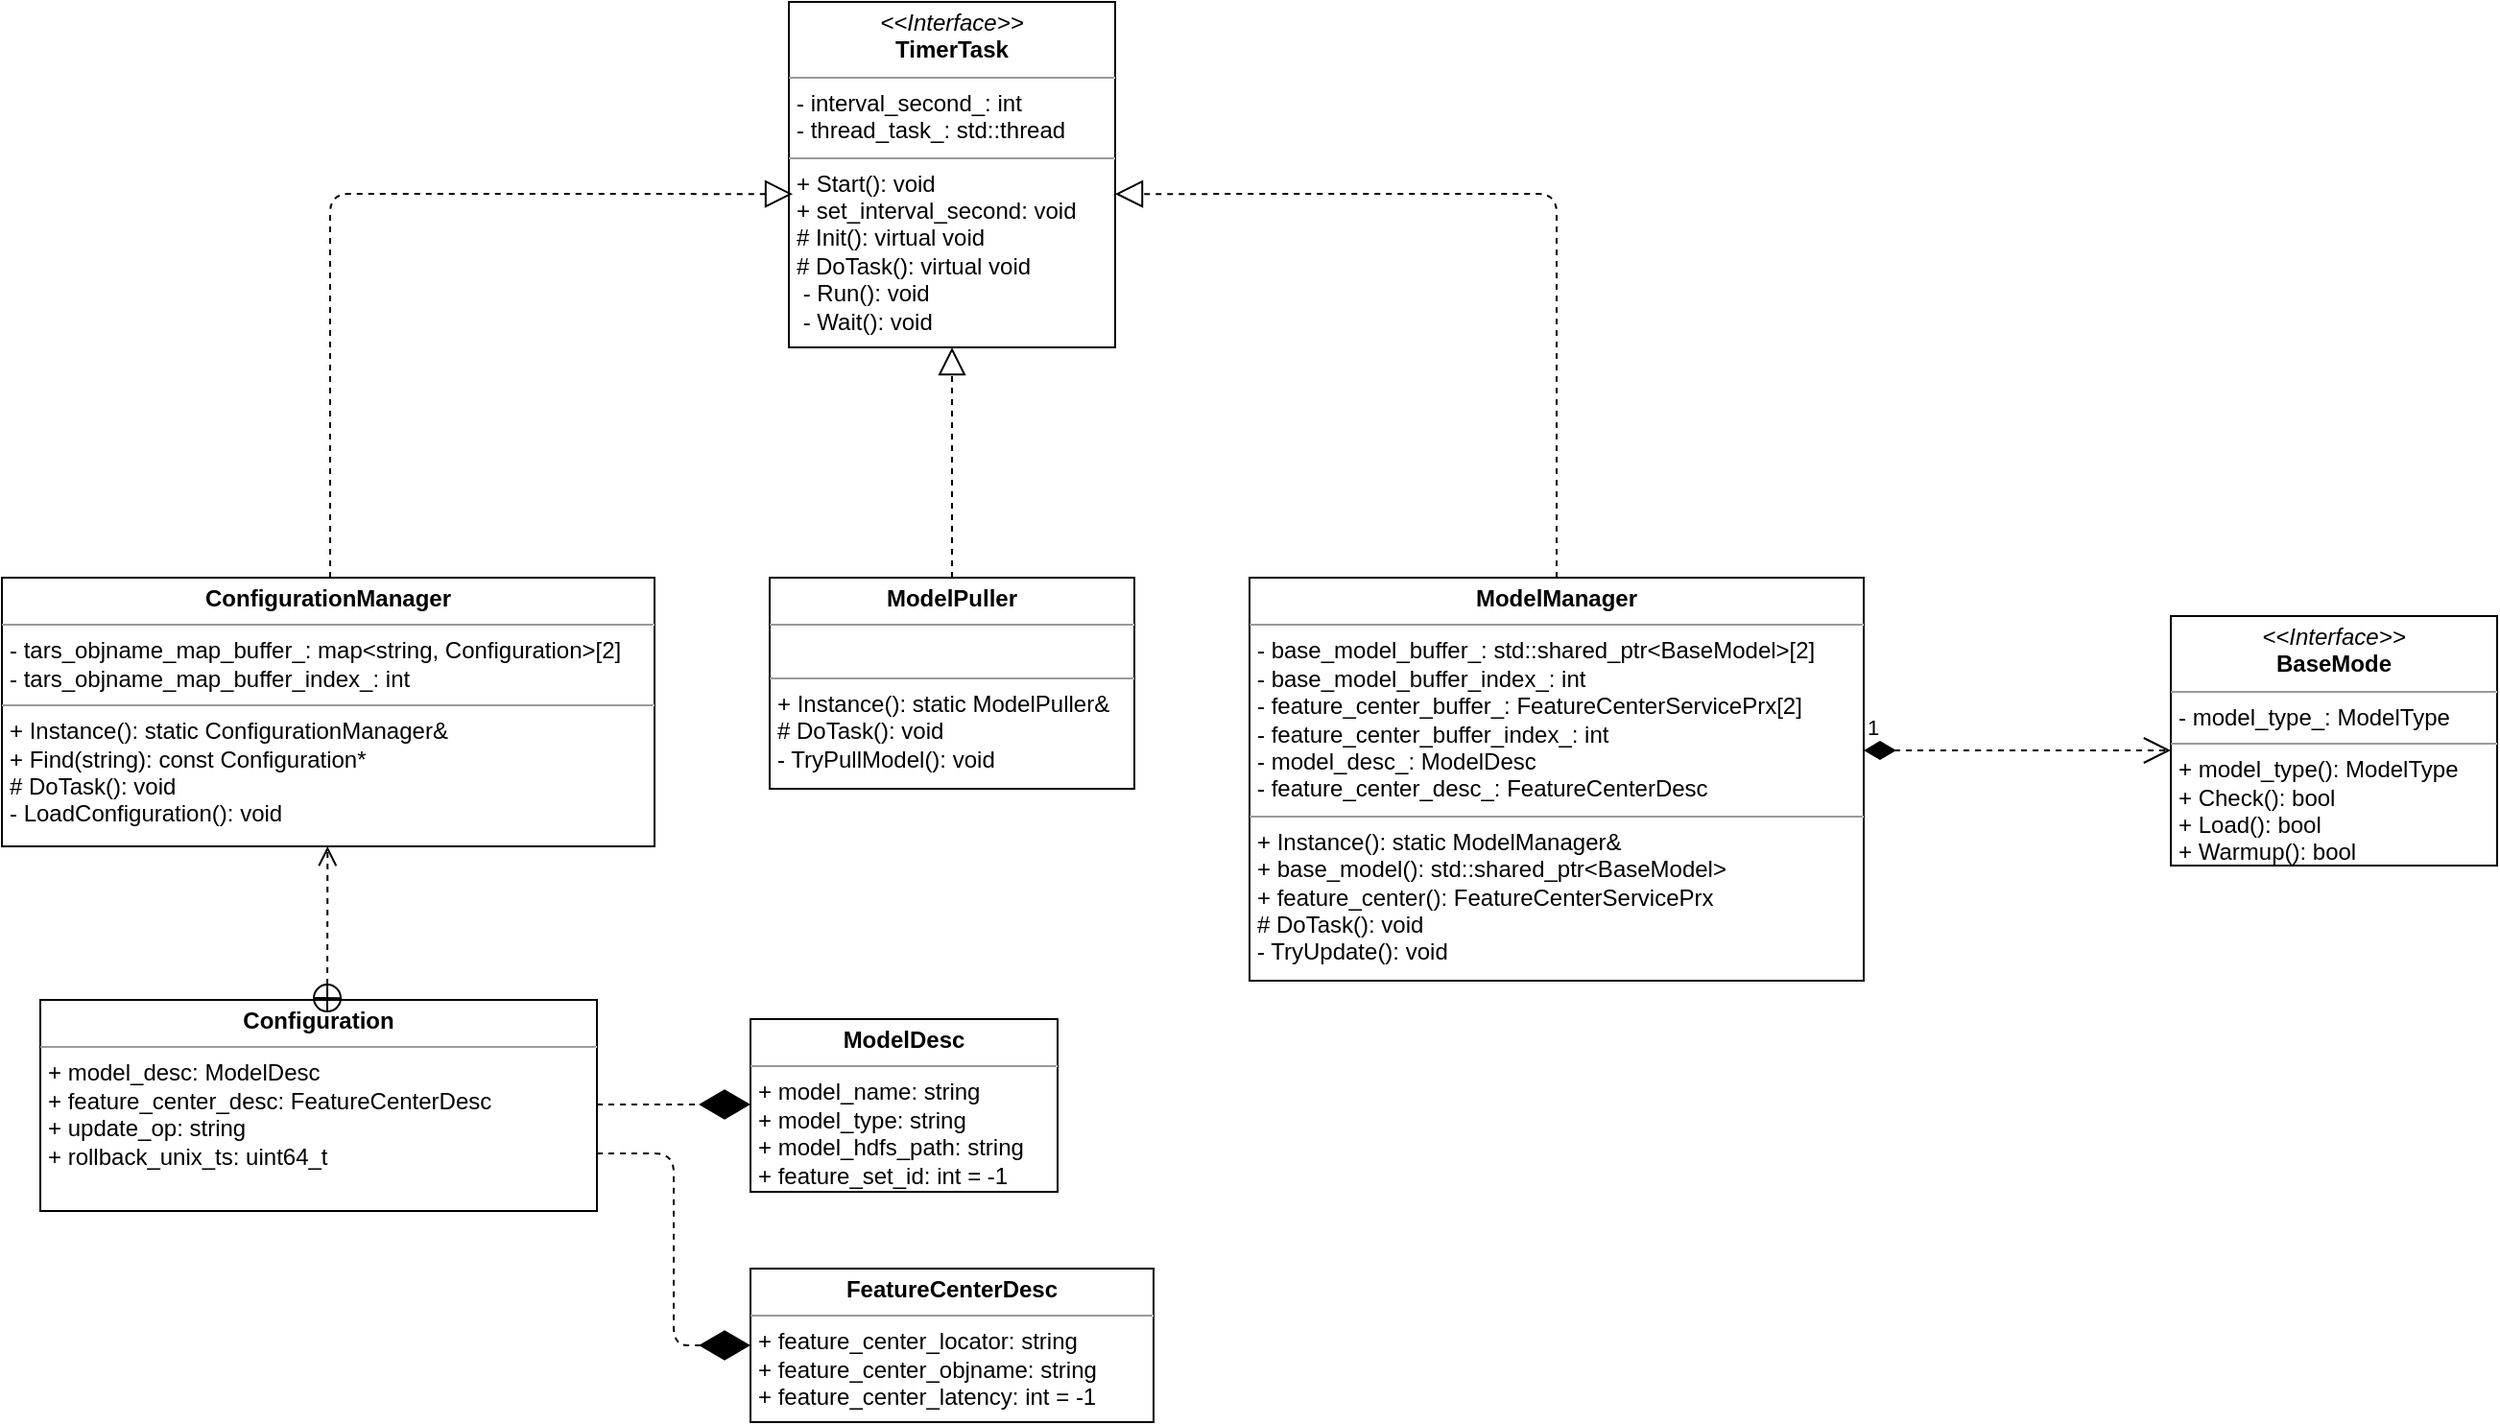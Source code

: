 <mxfile version="13.10.0" type="github">
  <diagram name="Page-1" id="b5b7bab2-c9e2-2cf4-8b2a-24fd1a2a6d21">
    <mxGraphModel dx="1422" dy="794" grid="1" gridSize="10" guides="1" tooltips="1" connect="1" arrows="1" fold="1" page="1" pageScale="1" pageWidth="3300" pageHeight="4681" background="#ffffff" math="0" shadow="0">
      <root>
        <mxCell id="0" />
        <mxCell id="1" parent="0" />
        <mxCell id="81HPEaTfGhqs-HCypct7-31" value="&lt;p style=&quot;margin: 0px ; margin-top: 4px ; text-align: center&quot;&gt;&lt;b&gt;Configuration&lt;/b&gt;&lt;/p&gt;&lt;hr size=&quot;1&quot;&gt;&lt;p style=&quot;margin: 0px ; margin-left: 4px&quot;&gt;+ model_desc: ModelDesc&lt;br&gt;&lt;/p&gt;&lt;p style=&quot;margin: 0px ; margin-left: 4px&quot;&gt;+ feature_center_desc: FeatureCenterDesc&lt;br&gt;&lt;/p&gt;&lt;p style=&quot;margin: 0px ; margin-left: 4px&quot;&gt;+ update_op: string&lt;br&gt;&lt;/p&gt;&lt;p style=&quot;margin: 0px ; margin-left: 4px&quot;&gt;+&amp;nbsp;rollback_unix_ts: uint64_t&lt;/p&gt;" style="verticalAlign=top;align=left;overflow=fill;fontSize=12;fontFamily=Helvetica;html=1;" vertex="1" parent="1">
          <mxGeometry x="420" y="650" width="290" height="110" as="geometry" />
        </mxCell>
        <mxCell id="s8swP9sBm7dpm8E4qVYW-2" value="&lt;p style=&quot;margin: 0px ; margin-top: 4px ; text-align: center&quot;&gt;&lt;i&gt;&amp;lt;&amp;lt;Interface&amp;gt;&amp;gt;&lt;/i&gt;&lt;br&gt;&lt;b&gt;TimerTask&lt;/b&gt;&lt;/p&gt;&lt;hr size=&quot;1&quot;&gt;&lt;p style=&quot;margin: 0px ; margin-left: 4px&quot;&gt;- interval_second_: int&lt;br&gt;- thread_task_:&amp;nbsp;std::thread&lt;/p&gt;&lt;hr size=&quot;1&quot;&gt;&lt;p style=&quot;margin: 0px ; margin-left: 4px&quot;&gt;+ Start(): void&lt;/p&gt;&lt;p style=&quot;margin: 0px ; margin-left: 4px&quot;&gt;+ set_interval_second: void&lt;/p&gt;&lt;p style=&quot;margin: 0px ; margin-left: 4px&quot;&gt;# Init(): virtual void&lt;br&gt;# DoTask(): virtual void&lt;/p&gt;&lt;p style=&quot;margin: 0px ; margin-left: 4px&quot;&gt;&amp;nbsp;- Run(): void&lt;/p&gt;&lt;p style=&quot;margin: 0px ; margin-left: 4px&quot;&gt;&amp;nbsp;- Wait(): void&lt;/p&gt;" style="verticalAlign=top;align=left;overflow=fill;fontSize=12;fontFamily=Helvetica;html=1;" parent="1" vertex="1">
          <mxGeometry x="810" y="130" width="170" height="180" as="geometry" />
        </mxCell>
        <mxCell id="81HPEaTfGhqs-HCypct7-1" value="&lt;p style=&quot;margin: 0px ; margin-top: 4px ; text-align: center&quot;&gt;&lt;b&gt;ConfigurationManager&lt;/b&gt;&lt;/p&gt;&lt;hr size=&quot;1&quot;&gt;&lt;p style=&quot;margin: 0px ; margin-left: 4px&quot;&gt;- tars_objname_map_buffer_: map&amp;lt;string, Configuration&amp;gt;[2]&lt;/p&gt;&lt;p style=&quot;margin: 0px ; margin-left: 4px&quot;&gt;- tars_objname_map_buffer_index_: int&lt;br&gt;&lt;/p&gt;&lt;hr size=&quot;1&quot;&gt;&lt;p style=&quot;margin: 0px ; margin-left: 4px&quot;&gt;&lt;span&gt;+ Instance(): static ConfigurationManager&amp;amp;&lt;/span&gt;&lt;br&gt;&lt;/p&gt;&lt;p style=&quot;margin: 0px ; margin-left: 4px&quot;&gt;+ Find(string): const Configuration*&lt;br&gt;&lt;/p&gt;&lt;p style=&quot;margin: 0px ; margin-left: 4px&quot;&gt;# DoTask(): void&lt;br&gt;&lt;/p&gt;&lt;p style=&quot;margin: 0px ; margin-left: 4px&quot;&gt;- LoadConfiguration(): void&lt;/p&gt;" style="verticalAlign=top;align=left;overflow=fill;fontSize=12;fontFamily=Helvetica;html=1;" vertex="1" parent="1">
          <mxGeometry x="400" y="430" width="340" height="140" as="geometry" />
        </mxCell>
        <mxCell id="81HPEaTfGhqs-HCypct7-7" value="&lt;p style=&quot;margin: 0px ; margin-top: 4px ; text-align: center&quot;&gt;&lt;b&gt;ModelPuller&lt;/b&gt;&lt;/p&gt;&lt;hr size=&quot;1&quot;&gt;&lt;p style=&quot;margin: 0px ; margin-left: 4px&quot;&gt;&lt;br&gt;&lt;/p&gt;&lt;hr size=&quot;1&quot;&gt;&lt;p style=&quot;margin: 0px ; margin-left: 4px&quot;&gt;+ Instance(): static ModelPuller&amp;amp;&lt;/p&gt;&lt;p style=&quot;margin: 0px ; margin-left: 4px&quot;&gt;# DoTask(): void&lt;br&gt;&lt;/p&gt;&lt;p style=&quot;margin: 0px ; margin-left: 4px&quot;&gt;- TryPullModel(): void&lt;/p&gt;" style="verticalAlign=top;align=left;overflow=fill;fontSize=12;fontFamily=Helvetica;html=1;" vertex="1" parent="1">
          <mxGeometry x="800" y="430" width="190" height="110" as="geometry" />
        </mxCell>
        <mxCell id="81HPEaTfGhqs-HCypct7-11" value="&lt;p style=&quot;margin: 0px ; margin-top: 4px ; text-align: center&quot;&gt;&lt;b&gt;ModelManager&lt;/b&gt;&lt;/p&gt;&lt;hr size=&quot;1&quot;&gt;&lt;p style=&quot;margin: 0px ; margin-left: 4px&quot;&gt;-&amp;nbsp;base_model_buffer_: std::shared_ptr&amp;lt;BaseModel&amp;gt;[2]&lt;/p&gt;&lt;p style=&quot;margin: 0px ; margin-left: 4px&quot;&gt;-&amp;nbsp;base_model_buffer_index_: int&lt;/p&gt;&lt;p style=&quot;margin: 0px ; margin-left: 4px&quot;&gt;- feature_center_buffer_:&amp;nbsp;FeatureCenterServicePrx[2]&lt;/p&gt;&lt;p style=&quot;margin: 0px ; margin-left: 4px&quot;&gt;-&amp;nbsp;feature_center_buffer_index_: int&lt;/p&gt;&lt;p style=&quot;margin: 0px ; margin-left: 4px&quot;&gt;- model_desc_: ModelDesc&lt;/p&gt;&lt;p style=&quot;margin: 0px ; margin-left: 4px&quot;&gt;- feature_center_desc_:&amp;nbsp;FeatureCenterDesc&lt;br&gt;&lt;/p&gt;&lt;hr size=&quot;1&quot;&gt;&lt;p style=&quot;margin: 0px ; margin-left: 4px&quot;&gt;+ Instance(): static ModelManager&amp;amp;&lt;/p&gt;&lt;p style=&quot;margin: 0px ; margin-left: 4px&quot;&gt;+ base_model(): std::shared_ptr&amp;lt;BaseModel&amp;gt;&lt;/p&gt;&lt;p style=&quot;margin: 0px ; margin-left: 4px&quot;&gt;+&amp;nbsp;feature_center(): FeatureCenterServicePrx&lt;/p&gt;&lt;p style=&quot;margin: 0px ; margin-left: 4px&quot;&gt;&lt;span&gt;# DoTask(): void&lt;/span&gt;&lt;/p&gt;&lt;p style=&quot;margin: 0px ; margin-left: 4px&quot;&gt;&lt;span&gt;- TryUpdate(): void&lt;/span&gt;&lt;/p&gt;" style="verticalAlign=top;align=left;overflow=fill;fontSize=12;fontFamily=Helvetica;html=1;" vertex="1" parent="1">
          <mxGeometry x="1050" y="430" width="320" height="210" as="geometry" />
        </mxCell>
        <mxCell id="81HPEaTfGhqs-HCypct7-12" value="" style="endArrow=block;dashed=1;endFill=0;endSize=12;html=1;exitX=0.503;exitY=0;exitDx=0;exitDy=0;exitPerimeter=0;entryX=0.012;entryY=0.556;entryDx=0;entryDy=0;entryPerimeter=0;" edge="1" parent="1" source="81HPEaTfGhqs-HCypct7-1" target="s8swP9sBm7dpm8E4qVYW-2">
          <mxGeometry width="160" relative="1" as="geometry">
            <mxPoint x="690" y="400" as="sourcePoint" />
            <mxPoint x="690" y="210" as="targetPoint" />
            <Array as="points">
              <mxPoint x="571" y="370" />
              <mxPoint x="571" y="230" />
            </Array>
          </mxGeometry>
        </mxCell>
        <mxCell id="81HPEaTfGhqs-HCypct7-13" value="" style="endArrow=block;dashed=1;endFill=0;endSize=12;html=1;exitX=0.5;exitY=0;exitDx=0;exitDy=0;entryX=0.5;entryY=1;entryDx=0;entryDy=0;" edge="1" parent="1" source="81HPEaTfGhqs-HCypct7-7" target="s8swP9sBm7dpm8E4qVYW-2">
          <mxGeometry width="160" relative="1" as="geometry">
            <mxPoint x="700.48" y="440" as="sourcePoint" />
            <mxPoint x="905" y="320" as="targetPoint" />
          </mxGeometry>
        </mxCell>
        <mxCell id="81HPEaTfGhqs-HCypct7-14" value="" style="endArrow=block;dashed=1;endFill=0;endSize=12;html=1;exitX=0.5;exitY=0;exitDx=0;exitDy=0;entryX=1;entryY=0.556;entryDx=0;entryDy=0;entryPerimeter=0;" edge="1" parent="1" source="81HPEaTfGhqs-HCypct7-11" target="s8swP9sBm7dpm8E4qVYW-2">
          <mxGeometry width="160" relative="1" as="geometry">
            <mxPoint x="970" y="450" as="sourcePoint" />
            <mxPoint x="970" y="330" as="targetPoint" />
            <Array as="points">
              <mxPoint x="1210" y="230" />
            </Array>
          </mxGeometry>
        </mxCell>
        <mxCell id="81HPEaTfGhqs-HCypct7-16" value="&lt;p style=&quot;margin: 0px ; margin-top: 4px ; text-align: center&quot;&gt;&lt;i&gt;&amp;lt;&amp;lt;Interface&amp;gt;&amp;gt;&lt;/i&gt;&lt;br&gt;&lt;b&gt;BaseMode&lt;/b&gt;&lt;/p&gt;&lt;hr size=&quot;1&quot;&gt;&lt;p style=&quot;margin: 0px ; margin-left: 4px&quot;&gt;- model_type_: ModelType&lt;br&gt;&lt;/p&gt;&lt;hr size=&quot;1&quot;&gt;&lt;p style=&quot;margin: 0px ; margin-left: 4px&quot;&gt;+ model_type(): ModelType&lt;/p&gt;&lt;p style=&quot;margin: 0px ; margin-left: 4px&quot;&gt;+ Check(): bool&lt;/p&gt;&lt;p style=&quot;margin: 0px ; margin-left: 4px&quot;&gt;+ Load(): bool&lt;/p&gt;&lt;p style=&quot;margin: 0px ; margin-left: 4px&quot;&gt;+ Warmup(): bool&lt;/p&gt;" style="verticalAlign=top;align=left;overflow=fill;fontSize=12;fontFamily=Helvetica;html=1;" vertex="1" parent="1">
          <mxGeometry x="1530" y="450" width="170" height="130" as="geometry" />
        </mxCell>
        <mxCell id="81HPEaTfGhqs-HCypct7-18" value="1" style="endArrow=open;html=1;endSize=12;startArrow=diamondThin;startSize=14;startFill=1;edgeStyle=orthogonalEdgeStyle;align=left;verticalAlign=bottom;dashed=1;" edge="1" parent="1">
          <mxGeometry x="-1" y="3" relative="1" as="geometry">
            <mxPoint x="1370" y="520" as="sourcePoint" />
            <mxPoint x="1530" y="520" as="targetPoint" />
          </mxGeometry>
        </mxCell>
        <mxCell id="81HPEaTfGhqs-HCypct7-19" value="" style="endArrow=open;startArrow=circlePlus;endFill=0;startFill=0;endSize=8;html=1;dashed=1;entryX=0.463;entryY=1.014;entryDx=0;entryDy=0;entryPerimeter=0;" edge="1" parent="1">
          <mxGeometry width="160" relative="1" as="geometry">
            <mxPoint x="569.5" y="657.06" as="sourcePoint" />
            <mxPoint x="569.66" y="570" as="targetPoint" />
          </mxGeometry>
        </mxCell>
        <mxCell id="81HPEaTfGhqs-HCypct7-32" value="&lt;p style=&quot;margin: 0px ; margin-top: 4px ; text-align: center&quot;&gt;&lt;b&gt;ModelDesc&lt;/b&gt;&lt;/p&gt;&lt;hr size=&quot;1&quot;&gt;&lt;p style=&quot;margin: 0px ; margin-left: 4px&quot;&gt;+ model_name: string&lt;br&gt;&lt;/p&gt;&lt;p style=&quot;margin: 0px ; margin-left: 4px&quot;&gt;+ model_type: string&lt;br&gt;&lt;/p&gt;&lt;p style=&quot;margin: 0px ; margin-left: 4px&quot;&gt;+ model_hdfs_path: string&lt;br&gt;&lt;/p&gt;&lt;p style=&quot;margin: 0px ; margin-left: 4px&quot;&gt;+&amp;nbsp;feature_set_id: int = -1&lt;/p&gt;" style="verticalAlign=top;align=left;overflow=fill;fontSize=12;fontFamily=Helvetica;html=1;" vertex="1" parent="1">
          <mxGeometry x="790" y="660" width="160" height="90" as="geometry" />
        </mxCell>
        <mxCell id="81HPEaTfGhqs-HCypct7-33" value="&lt;p style=&quot;margin: 0px ; margin-top: 4px ; text-align: center&quot;&gt;&lt;b&gt;FeatureCenterDesc&lt;/b&gt;&lt;/p&gt;&lt;hr size=&quot;1&quot;&gt;&lt;p style=&quot;margin: 0px ; margin-left: 4px&quot;&gt;+ feature_center_locator: string&lt;br&gt;&lt;/p&gt;&lt;p style=&quot;margin: 0px ; margin-left: 4px&quot;&gt;+ feature_center_objname: string&lt;/p&gt;&lt;p style=&quot;margin: 0px ; margin-left: 4px&quot;&gt;+&amp;nbsp;feature_center_latency: int = -1&lt;/p&gt;" style="verticalAlign=top;align=left;overflow=fill;fontSize=12;fontFamily=Helvetica;html=1;" vertex="1" parent="1">
          <mxGeometry x="790" y="790" width="210" height="80" as="geometry" />
        </mxCell>
        <mxCell id="81HPEaTfGhqs-HCypct7-36" value="" style="endArrow=diamondThin;endFill=1;endSize=24;html=1;dashed=1;" edge="1" parent="1">
          <mxGeometry width="160" relative="1" as="geometry">
            <mxPoint x="710" y="704.5" as="sourcePoint" />
            <mxPoint x="790" y="704.5" as="targetPoint" />
          </mxGeometry>
        </mxCell>
        <mxCell id="81HPEaTfGhqs-HCypct7-38" value="" style="endArrow=diamondThin;endFill=1;endSize=24;html=1;dashed=1;entryX=0;entryY=0.5;entryDx=0;entryDy=0;" edge="1" parent="1" target="81HPEaTfGhqs-HCypct7-33">
          <mxGeometry width="160" relative="1" as="geometry">
            <mxPoint x="710" y="730" as="sourcePoint" />
            <mxPoint x="790" y="730" as="targetPoint" />
            <Array as="points">
              <mxPoint x="750" y="730" />
              <mxPoint x="750" y="830" />
            </Array>
          </mxGeometry>
        </mxCell>
      </root>
    </mxGraphModel>
  </diagram>
</mxfile>

